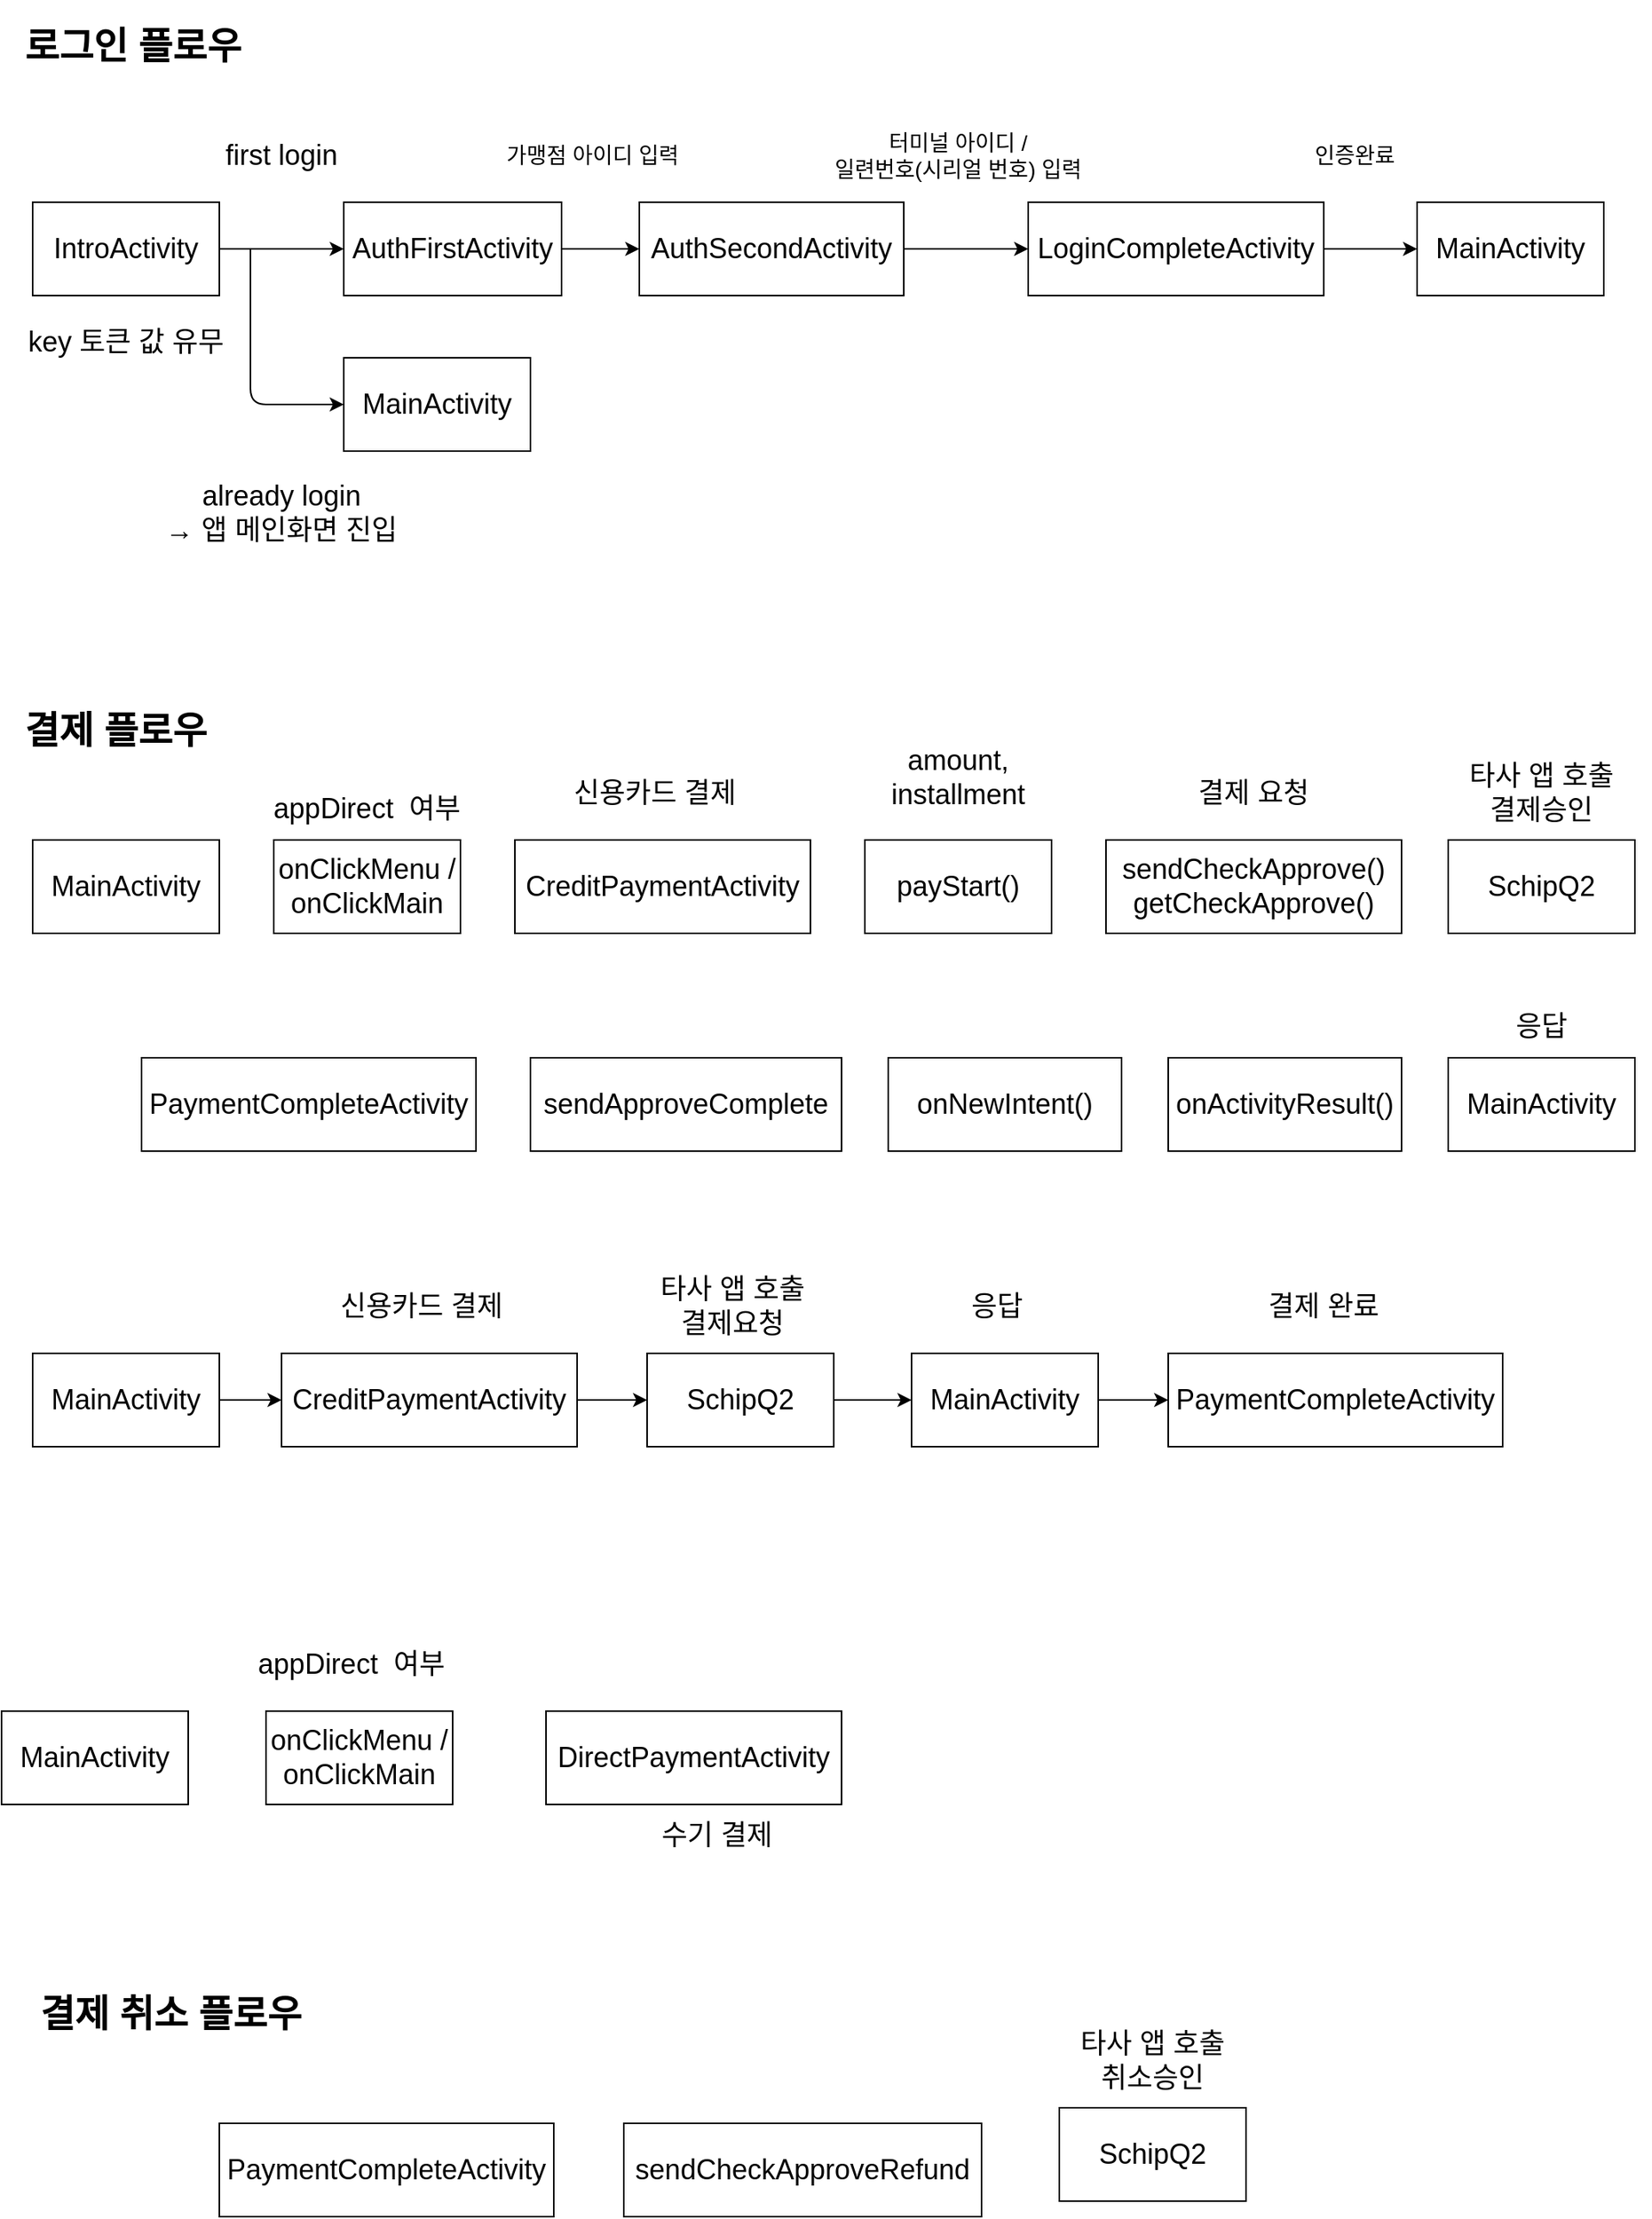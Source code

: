 <mxfile version="13.10.1" type="github">
  <diagram id="XsG1NGjMLy8Txl2xfddT" name="Page-1">
    <mxGraphModel dx="1902" dy="1047" grid="1" gridSize="10" guides="1" tooltips="1" connect="1" arrows="1" fold="1" page="0" pageScale="1" pageWidth="1100" pageHeight="850" math="0" shadow="0">
      <root>
        <mxCell id="0" />
        <mxCell id="1" parent="0" />
        <mxCell id="rkTGoCr_PCal79WlTi9f-8" style="edgeStyle=orthogonalEdgeStyle;rounded=0;orthogonalLoop=1;jettySize=auto;html=1;" parent="1" source="rkTGoCr_PCal79WlTi9f-4" target="rkTGoCr_PCal79WlTi9f-5" edge="1">
          <mxGeometry relative="1" as="geometry" />
        </mxCell>
        <mxCell id="rkTGoCr_PCal79WlTi9f-4" value="&lt;font style=&quot;font-size: 18px&quot;&gt;IntroActivity&lt;/font&gt;" style="rounded=0;whiteSpace=wrap;html=1;" parent="1" vertex="1">
          <mxGeometry x="50" y="150" width="120" height="60" as="geometry" />
        </mxCell>
        <mxCell id="rkTGoCr_PCal79WlTi9f-24" value="" style="edgeStyle=orthogonalEdgeStyle;rounded=0;orthogonalLoop=1;jettySize=auto;html=1;" parent="1" source="rkTGoCr_PCal79WlTi9f-5" target="rkTGoCr_PCal79WlTi9f-16" edge="1">
          <mxGeometry relative="1" as="geometry" />
        </mxCell>
        <mxCell id="rkTGoCr_PCal79WlTi9f-5" value="&lt;font style=&quot;font-size: 18px&quot;&gt;AuthFirstActivity&lt;/font&gt;" style="rounded=0;whiteSpace=wrap;html=1;" parent="1" vertex="1">
          <mxGeometry x="250" y="150" width="140" height="60" as="geometry" />
        </mxCell>
        <mxCell id="rkTGoCr_PCal79WlTi9f-6" value="&lt;font style=&quot;font-size: 18px&quot;&gt;MainActivity&lt;/font&gt;" style="rounded=0;whiteSpace=wrap;html=1;" parent="1" vertex="1">
          <mxGeometry x="250" y="250" width="120" height="60" as="geometry" />
        </mxCell>
        <mxCell id="rkTGoCr_PCal79WlTi9f-11" value="&lt;h1&gt;로그인 플로우&lt;/h1&gt;" style="text;html=1;strokeColor=none;fillColor=none;spacing=5;spacingTop=-20;whiteSpace=wrap;overflow=hidden;rounded=0;" parent="1" vertex="1">
          <mxGeometry x="40" y="30" width="160" height="40" as="geometry" />
        </mxCell>
        <mxCell id="rkTGoCr_PCal79WlTi9f-12" value="&lt;h1&gt;결제 플로우&lt;/h1&gt;" style="text;html=1;strokeColor=none;fillColor=none;spacing=5;spacingTop=-20;whiteSpace=wrap;overflow=hidden;rounded=0;" parent="1" vertex="1">
          <mxGeometry x="40" y="470" width="160" height="40" as="geometry" />
        </mxCell>
        <mxCell id="rkTGoCr_PCal79WlTi9f-13" value="&lt;span style=&quot;font-size: 18px&quot;&gt;first login&lt;/span&gt;" style="text;html=1;strokeColor=none;fillColor=none;align=center;verticalAlign=middle;whiteSpace=wrap;rounded=0;" parent="1" vertex="1">
          <mxGeometry x="140" y="100" width="140" height="40" as="geometry" />
        </mxCell>
        <mxCell id="rkTGoCr_PCal79WlTi9f-14" value="" style="endArrow=classic;html=1;entryX=0;entryY=0.5;entryDx=0;entryDy=0;" parent="1" target="rkTGoCr_PCal79WlTi9f-6" edge="1">
          <mxGeometry width="50" height="50" relative="1" as="geometry">
            <mxPoint x="190" y="180" as="sourcePoint" />
            <mxPoint x="190" y="280" as="targetPoint" />
            <Array as="points">
              <mxPoint x="190" y="280" />
            </Array>
          </mxGeometry>
        </mxCell>
        <mxCell id="rkTGoCr_PCal79WlTi9f-15" value="&lt;span style=&quot;font-size: 18px&quot;&gt;already login&lt;br&gt;→ 앱 메인화면 진입&lt;br&gt;&lt;/span&gt;" style="text;html=1;strokeColor=none;fillColor=none;align=center;verticalAlign=middle;whiteSpace=wrap;rounded=0;" parent="1" vertex="1">
          <mxGeometry x="120" y="330" width="180" height="40" as="geometry" />
        </mxCell>
        <mxCell id="rkTGoCr_PCal79WlTi9f-25" value="" style="edgeStyle=orthogonalEdgeStyle;rounded=0;orthogonalLoop=1;jettySize=auto;html=1;" parent="1" source="rkTGoCr_PCal79WlTi9f-16" target="rkTGoCr_PCal79WlTi9f-20" edge="1">
          <mxGeometry relative="1" as="geometry" />
        </mxCell>
        <mxCell id="rkTGoCr_PCal79WlTi9f-16" value="&lt;font style=&quot;font-size: 18px&quot;&gt;AuthSecondActivity&lt;/font&gt;" style="rounded=0;whiteSpace=wrap;html=1;" parent="1" vertex="1">
          <mxGeometry x="440" y="150" width="170" height="60" as="geometry" />
        </mxCell>
        <mxCell id="rkTGoCr_PCal79WlTi9f-17" value="&lt;font style=&quot;font-size: 14px&quot;&gt;가맹점 아이디 입력&lt;/font&gt;" style="text;html=1;strokeColor=none;fillColor=none;align=center;verticalAlign=middle;whiteSpace=wrap;rounded=0;" parent="1" vertex="1">
          <mxGeometry x="340" y="100" width="140" height="40" as="geometry" />
        </mxCell>
        <mxCell id="rkTGoCr_PCal79WlTi9f-18" value="&lt;font style=&quot;font-size: 14px&quot;&gt;터미널 아이디 / &lt;br&gt;일련번호(시리얼 번호) 입력&lt;/font&gt;" style="text;html=1;strokeColor=none;fillColor=none;align=center;verticalAlign=middle;whiteSpace=wrap;rounded=0;" parent="1" vertex="1">
          <mxGeometry x="550" y="100" width="190" height="40" as="geometry" />
        </mxCell>
        <mxCell id="rkTGoCr_PCal79WlTi9f-26" value="" style="edgeStyle=orthogonalEdgeStyle;rounded=0;orthogonalLoop=1;jettySize=auto;html=1;" parent="1" source="rkTGoCr_PCal79WlTi9f-20" target="rkTGoCr_PCal79WlTi9f-22" edge="1">
          <mxGeometry relative="1" as="geometry" />
        </mxCell>
        <mxCell id="rkTGoCr_PCal79WlTi9f-20" value="&lt;font style=&quot;font-size: 18px&quot;&gt;LoginCompleteActivity&lt;/font&gt;" style="rounded=0;whiteSpace=wrap;html=1;" parent="1" vertex="1">
          <mxGeometry x="690" y="150" width="190" height="60" as="geometry" />
        </mxCell>
        <mxCell id="rkTGoCr_PCal79WlTi9f-21" value="&lt;font style=&quot;font-size: 14px&quot;&gt;인증완료&lt;/font&gt;" style="text;html=1;strokeColor=none;fillColor=none;align=center;verticalAlign=middle;whiteSpace=wrap;rounded=0;" parent="1" vertex="1">
          <mxGeometry x="830" y="100" width="140" height="40" as="geometry" />
        </mxCell>
        <mxCell id="rkTGoCr_PCal79WlTi9f-22" value="&lt;font style=&quot;font-size: 18px&quot;&gt;MainActivity&lt;/font&gt;" style="rounded=0;whiteSpace=wrap;html=1;" parent="1" vertex="1">
          <mxGeometry x="940" y="150" width="120" height="60" as="geometry" />
        </mxCell>
        <mxCell id="rkTGoCr_PCal79WlTi9f-23" value="&lt;font style=&quot;font-size: 18px&quot;&gt;MainActivity&lt;/font&gt;" style="rounded=0;whiteSpace=wrap;html=1;" parent="1" vertex="1">
          <mxGeometry x="50" y="560" width="120" height="60" as="geometry" />
        </mxCell>
        <mxCell id="rkTGoCr_PCal79WlTi9f-30" value="&lt;span style=&quot;font-size: 18px&quot;&gt;key 토큰 값 유무&lt;/span&gt;" style="text;html=1;strokeColor=none;fillColor=none;align=center;verticalAlign=middle;whiteSpace=wrap;rounded=0;" parent="1" vertex="1">
          <mxGeometry x="40" y="220" width="140" height="40" as="geometry" />
        </mxCell>
        <mxCell id="Q_B2u1Nn1Y0NjtZ0O8QM-1" value="&lt;font style=&quot;font-size: 18px&quot;&gt;onClickMenu /&lt;br&gt;onClickMain&lt;br&gt;&lt;/font&gt;" style="rounded=0;whiteSpace=wrap;html=1;" parent="1" vertex="1">
          <mxGeometry x="205" y="560" width="120" height="60" as="geometry" />
        </mxCell>
        <mxCell id="Q_B2u1Nn1Y0NjtZ0O8QM-3" value="&lt;font style=&quot;font-size: 18px&quot;&gt;CreditPaymentActivity&lt;br&gt;&lt;/font&gt;" style="rounded=0;whiteSpace=wrap;html=1;" parent="1" vertex="1">
          <mxGeometry x="360" y="560" width="190" height="60" as="geometry" />
        </mxCell>
        <mxCell id="Q_B2u1Nn1Y0NjtZ0O8QM-4" value="&lt;font style=&quot;font-size: 18px&quot;&gt;DirectPaymentActivity&lt;br&gt;&lt;/font&gt;" style="rounded=0;whiteSpace=wrap;html=1;" parent="1" vertex="1">
          <mxGeometry x="380" y="1120" width="190" height="60" as="geometry" />
        </mxCell>
        <mxCell id="Q_B2u1Nn1Y0NjtZ0O8QM-6" value="&lt;span style=&quot;font-size: 18px&quot;&gt;appDirect&amp;nbsp; 여부&lt;/span&gt;" style="text;html=1;strokeColor=none;fillColor=none;align=center;verticalAlign=middle;whiteSpace=wrap;rounded=0;" parent="1" vertex="1">
          <mxGeometry x="195" y="520" width="140" height="40" as="geometry" />
        </mxCell>
        <mxCell id="Q_B2u1Nn1Y0NjtZ0O8QM-7" value="&lt;span style=&quot;font-size: 18px&quot;&gt;신용카드 결제&lt;/span&gt;" style="text;html=1;strokeColor=none;fillColor=none;align=center;verticalAlign=middle;whiteSpace=wrap;rounded=0;" parent="1" vertex="1">
          <mxGeometry x="380" y="510" width="140" height="40" as="geometry" />
        </mxCell>
        <mxCell id="Q_B2u1Nn1Y0NjtZ0O8QM-8" value="&lt;span style=&quot;font-size: 18px&quot;&gt;수기 결제&lt;/span&gt;" style="text;html=1;strokeColor=none;fillColor=none;align=center;verticalAlign=middle;whiteSpace=wrap;rounded=0;" parent="1" vertex="1">
          <mxGeometry x="420" y="1180" width="140" height="40" as="geometry" />
        </mxCell>
        <mxCell id="Q_B2u1Nn1Y0NjtZ0O8QM-9" value="&lt;font style=&quot;font-size: 18px&quot;&gt;payStart()&lt;/font&gt;" style="rounded=0;whiteSpace=wrap;html=1;" parent="1" vertex="1">
          <mxGeometry x="585" y="560" width="120" height="60" as="geometry" />
        </mxCell>
        <mxCell id="Q_B2u1Nn1Y0NjtZ0O8QM-10" value="&lt;span style=&quot;font-size: 18px&quot;&gt;amount, installment&lt;/span&gt;" style="text;html=1;strokeColor=none;fillColor=none;align=center;verticalAlign=middle;whiteSpace=wrap;rounded=0;" parent="1" vertex="1">
          <mxGeometry x="575" y="500" width="140" height="40" as="geometry" />
        </mxCell>
        <mxCell id="Q_B2u1Nn1Y0NjtZ0O8QM-11" value="&lt;font style=&quot;font-size: 18px&quot;&gt;sendCheckApprove()&lt;br&gt;getCheckApprove()&lt;br&gt;&lt;/font&gt;" style="rounded=0;whiteSpace=wrap;html=1;" parent="1" vertex="1">
          <mxGeometry x="740" y="560" width="190" height="60" as="geometry" />
        </mxCell>
        <mxCell id="Q_B2u1Nn1Y0NjtZ0O8QM-12" value="&lt;font style=&quot;font-size: 18px&quot;&gt;SchipQ2&lt;/font&gt;" style="rounded=0;whiteSpace=wrap;html=1;" parent="1" vertex="1">
          <mxGeometry x="960" y="560" width="120" height="60" as="geometry" />
        </mxCell>
        <mxCell id="Q_B2u1Nn1Y0NjtZ0O8QM-13" value="&lt;font style=&quot;font-size: 18px&quot;&gt;onActivityResult()&lt;br&gt;&lt;/font&gt;" style="rounded=0;whiteSpace=wrap;html=1;" parent="1" vertex="1">
          <mxGeometry x="780" y="700" width="150" height="60" as="geometry" />
        </mxCell>
        <mxCell id="Q_B2u1Nn1Y0NjtZ0O8QM-15" value="&lt;font style=&quot;font-size: 18px&quot;&gt;MainActivity&lt;/font&gt;" style="rounded=0;whiteSpace=wrap;html=1;" parent="1" vertex="1">
          <mxGeometry x="960" y="700" width="120" height="60" as="geometry" />
        </mxCell>
        <mxCell id="Q_B2u1Nn1Y0NjtZ0O8QM-17" value="&lt;font style=&quot;font-size: 18px&quot;&gt;onNewIntent()&lt;br&gt;&lt;/font&gt;" style="rounded=0;whiteSpace=wrap;html=1;" parent="1" vertex="1">
          <mxGeometry x="600" y="700" width="150" height="60" as="geometry" />
        </mxCell>
        <mxCell id="Q_B2u1Nn1Y0NjtZ0O8QM-18" value="&lt;span style=&quot;font-size: 18px&quot;&gt;타사 앱 호출&lt;br&gt;결제승인&lt;br&gt;&lt;/span&gt;" style="text;html=1;strokeColor=none;fillColor=none;align=center;verticalAlign=middle;whiteSpace=wrap;rounded=0;" parent="1" vertex="1">
          <mxGeometry x="950" y="510" width="140" height="40" as="geometry" />
        </mxCell>
        <mxCell id="Q_B2u1Nn1Y0NjtZ0O8QM-19" value="&lt;span style=&quot;font-size: 18px&quot;&gt;응답&lt;/span&gt;" style="text;html=1;strokeColor=none;fillColor=none;align=center;verticalAlign=middle;whiteSpace=wrap;rounded=0;" parent="1" vertex="1">
          <mxGeometry x="950" y="660" width="140" height="40" as="geometry" />
        </mxCell>
        <mxCell id="Q_B2u1Nn1Y0NjtZ0O8QM-20" value="&lt;span style=&quot;font-size: 18px&quot;&gt;결제 요청&lt;/span&gt;" style="text;html=1;strokeColor=none;fillColor=none;align=center;verticalAlign=middle;whiteSpace=wrap;rounded=0;" parent="1" vertex="1">
          <mxGeometry x="765" y="510" width="140" height="40" as="geometry" />
        </mxCell>
        <mxCell id="0Azxwh3zIwe1iMM0iR9Q-1" value="&lt;font style=&quot;font-size: 18px&quot;&gt;PaymentCompleteActivity&lt;br&gt;&lt;/font&gt;" style="rounded=0;whiteSpace=wrap;html=1;" vertex="1" parent="1">
          <mxGeometry x="170" y="1385" width="215" height="60" as="geometry" />
        </mxCell>
        <mxCell id="0Azxwh3zIwe1iMM0iR9Q-2" value="&lt;font style=&quot;font-size: 18px&quot;&gt;sendCheckApproveRefund&lt;/font&gt;" style="rounded=0;whiteSpace=wrap;html=1;" vertex="1" parent="1">
          <mxGeometry x="430" y="1385" width="230" height="60" as="geometry" />
        </mxCell>
        <mxCell id="0Azxwh3zIwe1iMM0iR9Q-3" value="&lt;h1&gt;결제 취소 플로우&lt;/h1&gt;" style="text;html=1;strokeColor=none;fillColor=none;spacing=5;spacingTop=-20;whiteSpace=wrap;overflow=hidden;rounded=0;" vertex="1" parent="1">
          <mxGeometry x="50" y="1295" width="200" height="40" as="geometry" />
        </mxCell>
        <mxCell id="0Azxwh3zIwe1iMM0iR9Q-4" value="&lt;font style=&quot;font-size: 18px&quot;&gt;SchipQ2&lt;/font&gt;" style="rounded=0;whiteSpace=wrap;html=1;" vertex="1" parent="1">
          <mxGeometry x="710" y="1375" width="120" height="60" as="geometry" />
        </mxCell>
        <mxCell id="0Azxwh3zIwe1iMM0iR9Q-5" value="&lt;span style=&quot;font-size: 18px&quot;&gt;타사 앱 호출&lt;br&gt;취소승인&lt;br&gt;&lt;/span&gt;" style="text;html=1;strokeColor=none;fillColor=none;align=center;verticalAlign=middle;whiteSpace=wrap;rounded=0;" vertex="1" parent="1">
          <mxGeometry x="700" y="1325" width="140" height="40" as="geometry" />
        </mxCell>
        <mxCell id="0Azxwh3zIwe1iMM0iR9Q-6" value="&lt;font style=&quot;font-size: 18px&quot;&gt;PaymentCompleteActivity&lt;br&gt;&lt;/font&gt;" style="rounded=0;whiteSpace=wrap;html=1;" vertex="1" parent="1">
          <mxGeometry x="120" y="700" width="215" height="60" as="geometry" />
        </mxCell>
        <mxCell id="0Azxwh3zIwe1iMM0iR9Q-7" value="&lt;font style=&quot;font-size: 18px&quot;&gt;sendApproveComplete&lt;br&gt;&lt;/font&gt;" style="rounded=0;whiteSpace=wrap;html=1;" vertex="1" parent="1">
          <mxGeometry x="370" y="700" width="200" height="60" as="geometry" />
        </mxCell>
        <mxCell id="0Azxwh3zIwe1iMM0iR9Q-9" value="&lt;font style=&quot;font-size: 18px&quot;&gt;MainActivity&lt;/font&gt;" style="rounded=0;whiteSpace=wrap;html=1;" vertex="1" parent="1">
          <mxGeometry x="30" y="1120" width="120" height="60" as="geometry" />
        </mxCell>
        <mxCell id="0Azxwh3zIwe1iMM0iR9Q-10" value="&lt;font style=&quot;font-size: 18px&quot;&gt;onClickMenu /&lt;br&gt;onClickMain&lt;br&gt;&lt;/font&gt;" style="rounded=0;whiteSpace=wrap;html=1;" vertex="1" parent="1">
          <mxGeometry x="200" y="1120" width="120" height="60" as="geometry" />
        </mxCell>
        <mxCell id="0Azxwh3zIwe1iMM0iR9Q-11" value="&lt;span style=&quot;font-size: 18px&quot;&gt;appDirect&amp;nbsp; 여부&lt;/span&gt;" style="text;html=1;strokeColor=none;fillColor=none;align=center;verticalAlign=middle;whiteSpace=wrap;rounded=0;" vertex="1" parent="1">
          <mxGeometry x="185" y="1070" width="140" height="40" as="geometry" />
        </mxCell>
        <mxCell id="0Azxwh3zIwe1iMM0iR9Q-32" value="" style="edgeStyle=orthogonalEdgeStyle;rounded=0;orthogonalLoop=1;jettySize=auto;html=1;" edge="1" parent="1" source="0Azxwh3zIwe1iMM0iR9Q-13" target="0Azxwh3zIwe1iMM0iR9Q-15">
          <mxGeometry relative="1" as="geometry" />
        </mxCell>
        <mxCell id="0Azxwh3zIwe1iMM0iR9Q-13" value="&lt;font style=&quot;font-size: 18px&quot;&gt;MainActivity&lt;/font&gt;" style="rounded=0;whiteSpace=wrap;html=1;" vertex="1" parent="1">
          <mxGeometry x="50" y="890" width="120" height="60" as="geometry" />
        </mxCell>
        <mxCell id="0Azxwh3zIwe1iMM0iR9Q-33" value="" style="edgeStyle=orthogonalEdgeStyle;rounded=0;orthogonalLoop=1;jettySize=auto;html=1;" edge="1" parent="1" source="0Azxwh3zIwe1iMM0iR9Q-15" target="0Azxwh3zIwe1iMM0iR9Q-21">
          <mxGeometry relative="1" as="geometry" />
        </mxCell>
        <mxCell id="0Azxwh3zIwe1iMM0iR9Q-15" value="&lt;font style=&quot;font-size: 18px&quot;&gt;CreditPaymentActivity&lt;br&gt;&lt;/font&gt;" style="rounded=0;whiteSpace=wrap;html=1;" vertex="1" parent="1">
          <mxGeometry x="210" y="890" width="190" height="60" as="geometry" />
        </mxCell>
        <mxCell id="0Azxwh3zIwe1iMM0iR9Q-17" value="&lt;span style=&quot;font-size: 18px&quot;&gt;신용카드 결제&lt;/span&gt;" style="text;html=1;strokeColor=none;fillColor=none;align=center;verticalAlign=middle;whiteSpace=wrap;rounded=0;" vertex="1" parent="1">
          <mxGeometry x="230" y="840" width="140" height="40" as="geometry" />
        </mxCell>
        <mxCell id="0Azxwh3zIwe1iMM0iR9Q-34" value="" style="edgeStyle=orthogonalEdgeStyle;rounded=0;orthogonalLoop=1;jettySize=auto;html=1;" edge="1" parent="1" source="0Azxwh3zIwe1iMM0iR9Q-21" target="0Azxwh3zIwe1iMM0iR9Q-23">
          <mxGeometry relative="1" as="geometry" />
        </mxCell>
        <mxCell id="0Azxwh3zIwe1iMM0iR9Q-21" value="&lt;font style=&quot;font-size: 18px&quot;&gt;SchipQ2&lt;/font&gt;" style="rounded=0;whiteSpace=wrap;html=1;" vertex="1" parent="1">
          <mxGeometry x="445" y="890" width="120" height="60" as="geometry" />
        </mxCell>
        <mxCell id="0Azxwh3zIwe1iMM0iR9Q-35" value="" style="edgeStyle=orthogonalEdgeStyle;rounded=0;orthogonalLoop=1;jettySize=auto;html=1;" edge="1" parent="1" source="0Azxwh3zIwe1iMM0iR9Q-23" target="0Azxwh3zIwe1iMM0iR9Q-28">
          <mxGeometry relative="1" as="geometry" />
        </mxCell>
        <mxCell id="0Azxwh3zIwe1iMM0iR9Q-23" value="&lt;font style=&quot;font-size: 18px&quot;&gt;MainActivity&lt;/font&gt;" style="rounded=0;whiteSpace=wrap;html=1;" vertex="1" parent="1">
          <mxGeometry x="615" y="890" width="120" height="60" as="geometry" />
        </mxCell>
        <mxCell id="0Azxwh3zIwe1iMM0iR9Q-25" value="&lt;span style=&quot;font-size: 18px&quot;&gt;타사 앱 호출&lt;br&gt;결제요청&lt;br&gt;&lt;/span&gt;" style="text;html=1;strokeColor=none;fillColor=none;align=center;verticalAlign=middle;whiteSpace=wrap;rounded=0;" vertex="1" parent="1">
          <mxGeometry x="430" y="840" width="140" height="40" as="geometry" />
        </mxCell>
        <mxCell id="0Azxwh3zIwe1iMM0iR9Q-26" value="&lt;span style=&quot;font-size: 18px&quot;&gt;응답&lt;/span&gt;" style="text;html=1;strokeColor=none;fillColor=none;align=center;verticalAlign=middle;whiteSpace=wrap;rounded=0;" vertex="1" parent="1">
          <mxGeometry x="600" y="840" width="140" height="40" as="geometry" />
        </mxCell>
        <mxCell id="0Azxwh3zIwe1iMM0iR9Q-28" value="&lt;font style=&quot;font-size: 18px&quot;&gt;PaymentCompleteActivity&lt;br&gt;&lt;/font&gt;" style="rounded=0;whiteSpace=wrap;html=1;" vertex="1" parent="1">
          <mxGeometry x="780" y="890" width="215" height="60" as="geometry" />
        </mxCell>
        <mxCell id="0Azxwh3zIwe1iMM0iR9Q-30" value="&lt;span style=&quot;font-size: 18px&quot;&gt;결제 완료&lt;/span&gt;" style="text;html=1;strokeColor=none;fillColor=none;align=center;verticalAlign=middle;whiteSpace=wrap;rounded=0;" vertex="1" parent="1">
          <mxGeometry x="810" y="840" width="140" height="40" as="geometry" />
        </mxCell>
      </root>
    </mxGraphModel>
  </diagram>
</mxfile>

